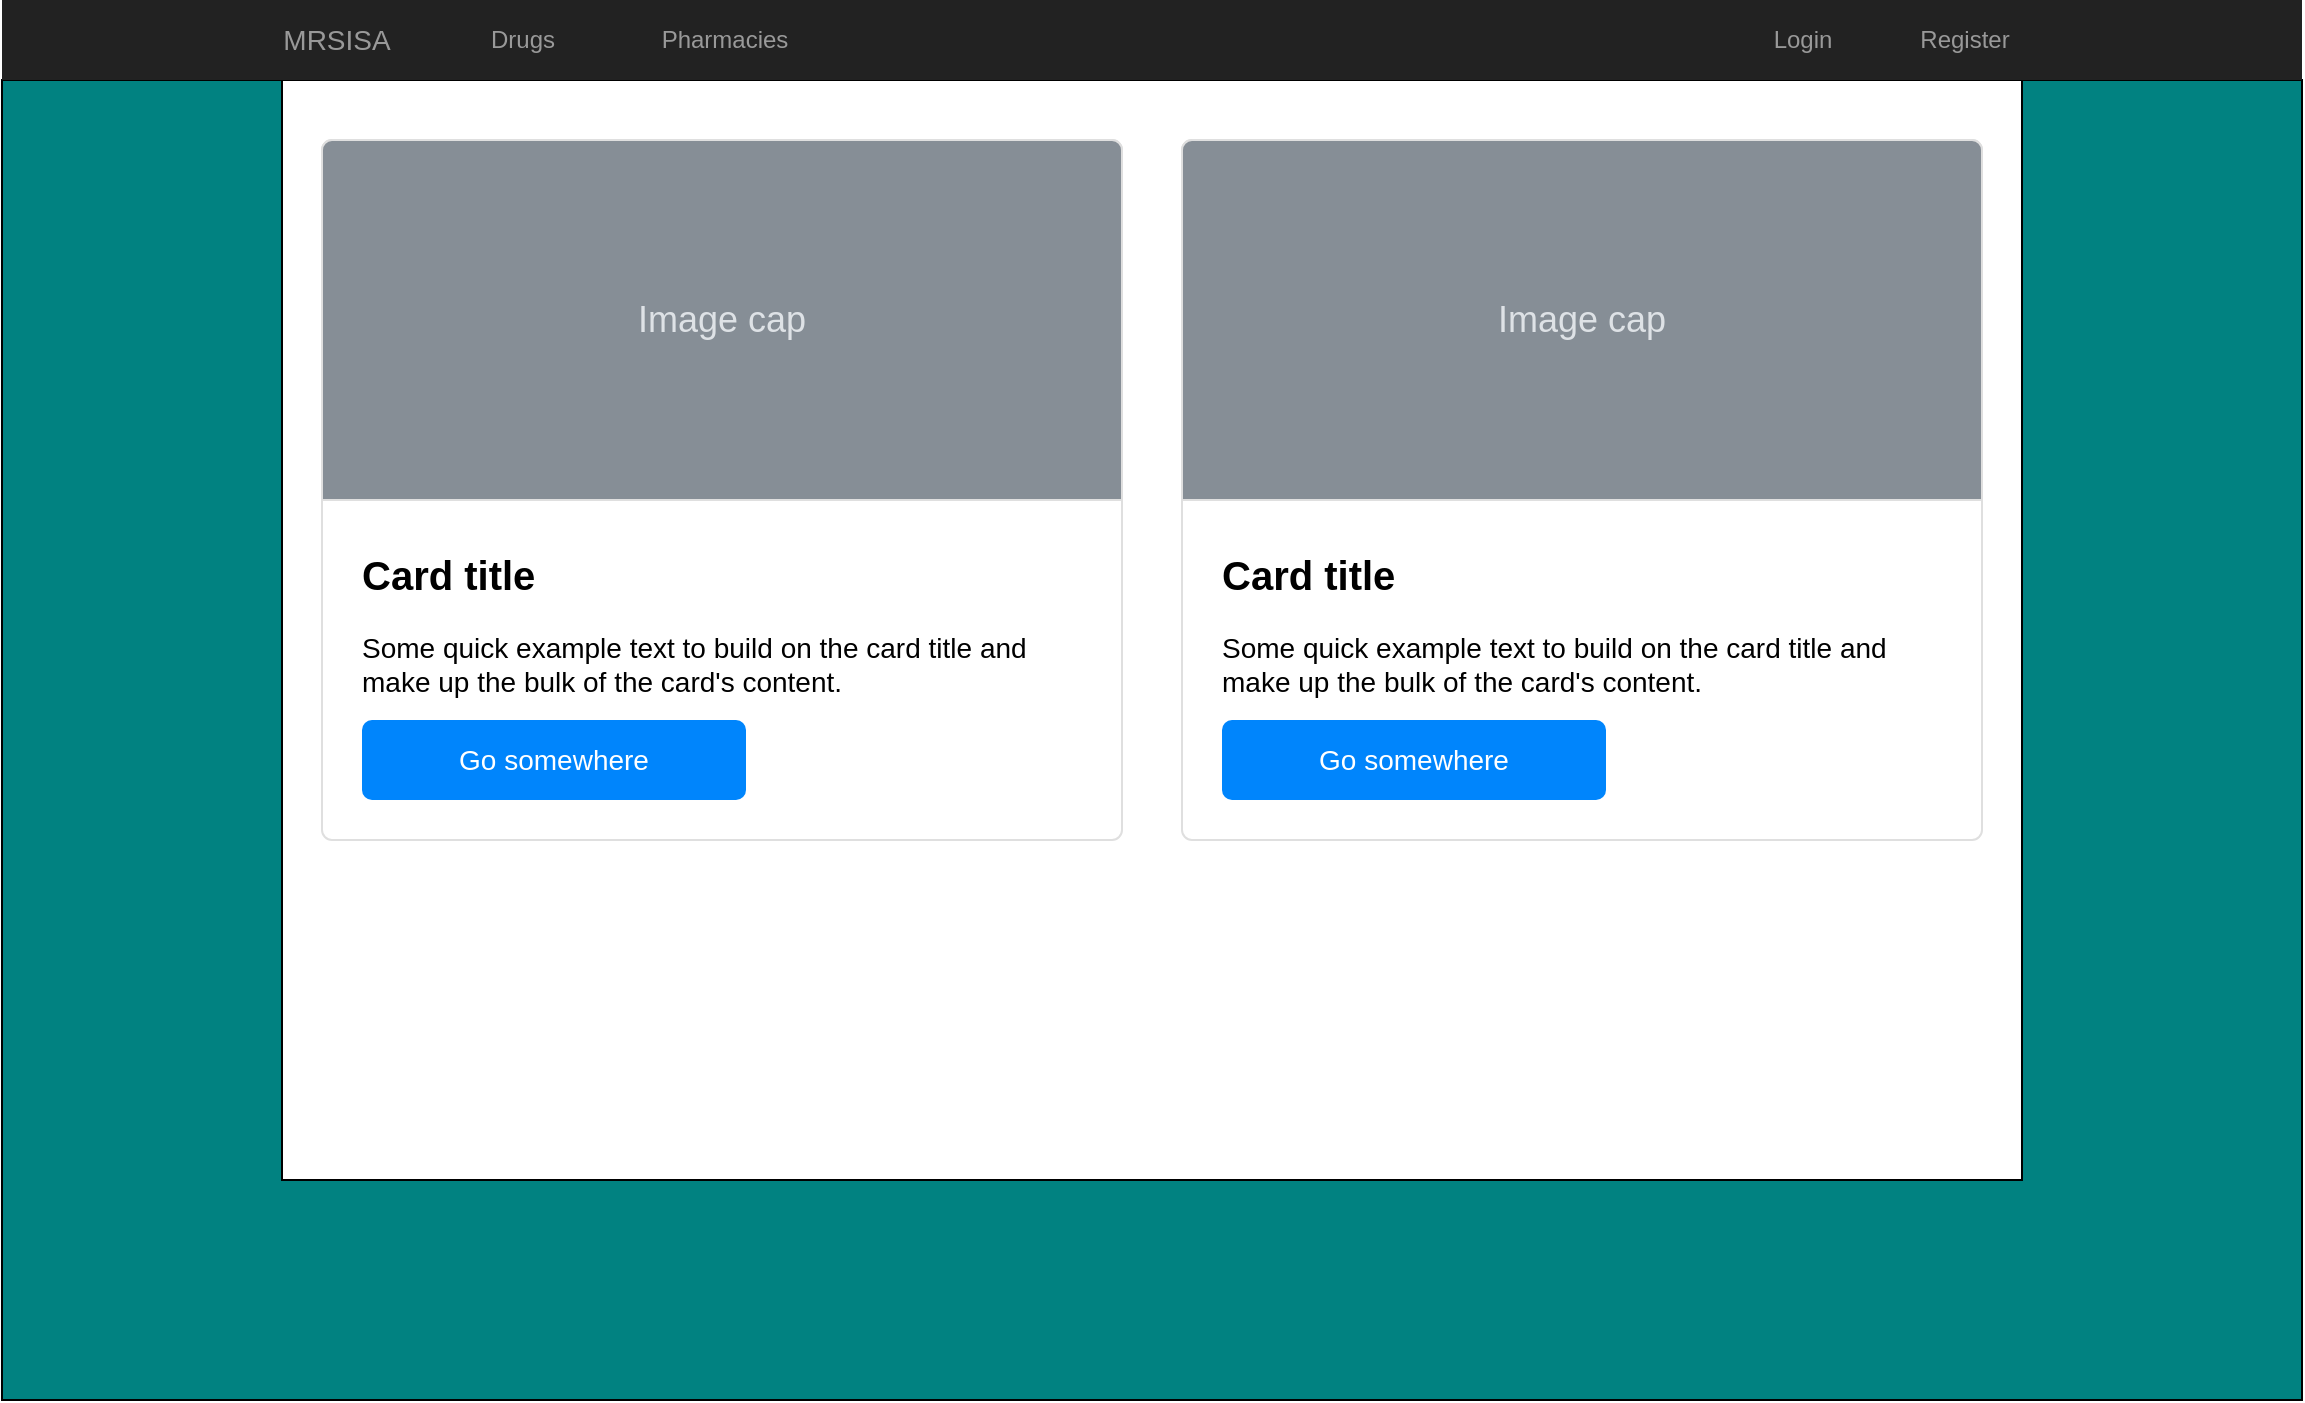 <mxfile version="14.4.9" type="google"><diagram name="Page-1" id="c9db0220-8083-56f3-ca83-edcdcd058819"><mxGraphModel dx="1876" dy="864" grid="1" gridSize="10" guides="1" tooltips="1" connect="1" arrows="1" fold="1" page="1" pageScale="1.5" pageWidth="826" pageHeight="1169" background="#ffffff" math="0" shadow="0"><root><mxCell id="0" style=";html=1;"/><mxCell id="1" style=";html=1;" parent="0"/><mxCell id="1erqme0I429cUKNpEx2Z-60" value="" style="rounded=0;whiteSpace=wrap;html=1;fillColor=#018281;" vertex="1" parent="1"><mxGeometry x="40" y="110" width="1150" height="660" as="geometry"/></mxCell><mxCell id="1erqme0I429cUKNpEx2Z-47" value="" style="rounded=0;whiteSpace=wrap;html=1;" vertex="1" parent="1"><mxGeometry x="180" y="110" width="870" height="550" as="geometry"/></mxCell><mxCell id="3d76a8aef4d5c911-1" value="" style="html=1;shadow=0;dashed=0;shape=mxgraph.bootstrap.rect;fillColor=#222222;strokeColor=none;whiteSpace=wrap;rounded=0;fontSize=12;fontColor=#000000;align=center;" parent="1" vertex="1"><mxGeometry x="40" y="70" width="1150" height="40" as="geometry"/></mxCell><mxCell id="3d76a8aef4d5c911-2" value="MRSISA" style="html=1;shadow=0;dashed=0;fillColor=none;strokeColor=none;shape=mxgraph.bootstrap.rect;fontColor=#999999;fontSize=14;whiteSpace=wrap;" parent="3d76a8aef4d5c911-1" vertex="1"><mxGeometry x="110" width="115" height="40" as="geometry"/></mxCell><mxCell id="3d76a8aef4d5c911-9" value="Login" style="html=1;shadow=0;dashed=0;fillColor=none;strokeColor=none;shape=mxgraph.bootstrap.rect;fontColor=#999999;whiteSpace=wrap;" parent="3d76a8aef4d5c911-1" vertex="1"><mxGeometry x="850" width="100.625" height="40" as="geometry"/></mxCell><mxCell id="3d76a8aef4d5c911-10" value="Register" style="html=1;shadow=0;dashed=0;fillColor=none;strokeColor=none;shape=mxgraph.bootstrap.rect;fontColor=#999999;whiteSpace=wrap;" parent="3d76a8aef4d5c911-1" vertex="1"><mxGeometry x="930.625" width="100.625" height="40" as="geometry"/></mxCell><mxCell id="1erqme0I429cUKNpEx2Z-56" value="Drugs" style="html=1;shadow=0;dashed=0;fillColor=none;strokeColor=none;shape=mxgraph.bootstrap.rect;fontColor=#999999;whiteSpace=wrap;" vertex="1" parent="3d76a8aef4d5c911-1"><mxGeometry x="210" width="100.625" height="40" as="geometry"/></mxCell><mxCell id="1erqme0I429cUKNpEx2Z-57" value="Pharmacies" style="html=1;shadow=0;dashed=0;fillColor=none;strokeColor=none;shape=mxgraph.bootstrap.rect;fontColor=#999999;whiteSpace=wrap;" vertex="1" parent="3d76a8aef4d5c911-1"><mxGeometry x="310.63" width="100.625" height="40" as="geometry"/></mxCell><mxCell id="1erqme0I429cUKNpEx2Z-7" value="&lt;b&gt;&lt;font style=&quot;font-size: 20px&quot;&gt;Card title&lt;/font&gt;&lt;/b&gt;&lt;br style=&quot;font-size: 14px&quot;&gt;&lt;br style=&quot;font-size: 14px&quot;&gt;Some quick example text to build on the card title and make up the bulk of the card's content." style="html=1;shadow=0;dashed=0;shape=mxgraph.bootstrap.rrect;rSize=5;strokeColor=#DFDFDF;html=1;whiteSpace=wrap;fillColor=#ffffff;fontColor=#000000;verticalAlign=bottom;align=left;spacing=20;spacingBottom=50;fontSize=14;" vertex="1" parent="1"><mxGeometry x="200" y="140" width="400" height="350" as="geometry"/></mxCell><mxCell id="1erqme0I429cUKNpEx2Z-8" value="Image cap" style="html=1;shadow=0;dashed=0;shape=mxgraph.bootstrap.topButton;rSize=5;perimeter=none;whiteSpace=wrap;fillColor=#868E96;strokeColor=#DFDFDF;fontColor=#DEE2E6;resizeWidth=1;fontSize=18;" vertex="1" parent="1erqme0I429cUKNpEx2Z-7"><mxGeometry width="400" height="180" relative="1" as="geometry"/></mxCell><mxCell id="1erqme0I429cUKNpEx2Z-9" value="Go somewhere" style="html=1;shadow=0;dashed=0;shape=mxgraph.bootstrap.rrect;rSize=5;perimeter=none;whiteSpace=wrap;fillColor=#0085FC;strokeColor=none;fontColor=#ffffff;resizeWidth=1;fontSize=14;" vertex="1" parent="1erqme0I429cUKNpEx2Z-7"><mxGeometry y="1" width="192" height="40" relative="1" as="geometry"><mxPoint x="20" y="-60" as="offset"/></mxGeometry></mxCell><mxCell id="1erqme0I429cUKNpEx2Z-44" value="&lt;b&gt;&lt;font style=&quot;font-size: 20px&quot;&gt;Card title&lt;/font&gt;&lt;/b&gt;&lt;br style=&quot;font-size: 14px&quot;&gt;&lt;br style=&quot;font-size: 14px&quot;&gt;Some quick example text to build on the card title and make up the bulk of the card's content." style="html=1;shadow=0;dashed=0;shape=mxgraph.bootstrap.rrect;rSize=5;strokeColor=#DFDFDF;html=1;whiteSpace=wrap;fillColor=#ffffff;fontColor=#000000;verticalAlign=bottom;align=left;spacing=20;spacingBottom=50;fontSize=14;" vertex="1" parent="1"><mxGeometry x="630" y="140" width="400" height="350" as="geometry"/></mxCell><mxCell id="1erqme0I429cUKNpEx2Z-45" value="Image cap" style="html=1;shadow=0;dashed=0;shape=mxgraph.bootstrap.topButton;rSize=5;perimeter=none;whiteSpace=wrap;fillColor=#868E96;strokeColor=#DFDFDF;fontColor=#DEE2E6;resizeWidth=1;fontSize=18;" vertex="1" parent="1erqme0I429cUKNpEx2Z-44"><mxGeometry width="400" height="180" relative="1" as="geometry"/></mxCell><mxCell id="1erqme0I429cUKNpEx2Z-46" value="Go somewhere" style="html=1;shadow=0;dashed=0;shape=mxgraph.bootstrap.rrect;rSize=5;perimeter=none;whiteSpace=wrap;fillColor=#0085FC;strokeColor=none;fontColor=#ffffff;resizeWidth=1;fontSize=14;" vertex="1" parent="1erqme0I429cUKNpEx2Z-44"><mxGeometry y="1" width="192.0" height="40" relative="1" as="geometry"><mxPoint x="20" y="-60" as="offset"/></mxGeometry></mxCell></root></mxGraphModel></diagram></mxfile>